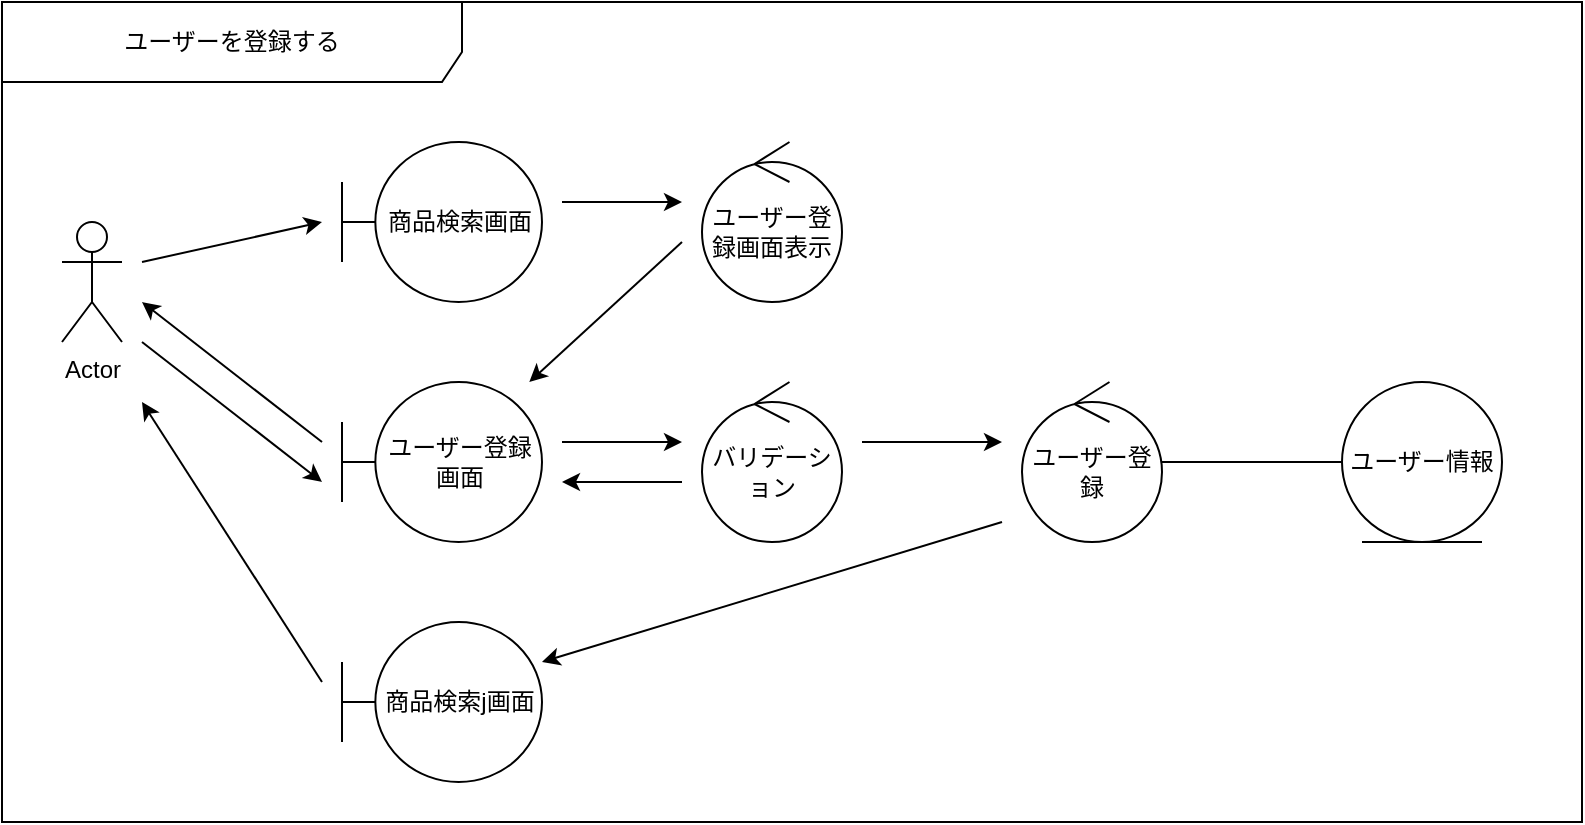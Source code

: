 <mxfile>
    <diagram id="fU0QCh1XGd_s5-mXQd_D" name="ページ1">
        <mxGraphModel dx="979" dy="678" grid="1" gridSize="10" guides="1" tooltips="1" connect="1" arrows="1" fold="1" page="1" pageScale="1" pageWidth="827" pageHeight="1169" math="0" shadow="0">
            <root>
                <mxCell id="0"/>
                <mxCell id="1" parent="0"/>
                <mxCell id="11" value="ユーザーを登録する" style="shape=umlFrame;whiteSpace=wrap;html=1;width=230;height=40;" vertex="1" parent="1">
                    <mxGeometry x="10" y="10" width="790" height="410" as="geometry"/>
                </mxCell>
                <mxCell id="2" value="商品検索画面" style="shape=umlBoundary;whiteSpace=wrap;html=1;" vertex="1" parent="1">
                    <mxGeometry x="180" y="80" width="100" height="80" as="geometry"/>
                </mxCell>
                <mxCell id="3" value="ユーザー登録画面表示" style="ellipse;shape=umlControl;whiteSpace=wrap;html=1;" vertex="1" parent="1">
                    <mxGeometry x="360" y="80" width="70" height="80" as="geometry"/>
                </mxCell>
                <mxCell id="4" value="ユーザー登録画面" style="shape=umlBoundary;whiteSpace=wrap;html=1;" vertex="1" parent="1">
                    <mxGeometry x="180" y="200" width="100" height="80" as="geometry"/>
                </mxCell>
                <mxCell id="5" value="バリデーション" style="ellipse;shape=umlControl;whiteSpace=wrap;html=1;" vertex="1" parent="1">
                    <mxGeometry x="360" y="200" width="70" height="80" as="geometry"/>
                </mxCell>
                <mxCell id="6" value="ユーザー登録" style="ellipse;shape=umlControl;whiteSpace=wrap;html=1;" vertex="1" parent="1">
                    <mxGeometry x="520" y="200" width="70" height="80" as="geometry"/>
                </mxCell>
                <mxCell id="7" value="ユーザー情報" style="ellipse;shape=umlEntity;whiteSpace=wrap;html=1;" vertex="1" parent="1">
                    <mxGeometry x="680" y="200" width="80" height="80" as="geometry"/>
                </mxCell>
                <mxCell id="8" value="商品検索j画面" style="shape=umlBoundary;whiteSpace=wrap;html=1;" vertex="1" parent="1">
                    <mxGeometry x="180" y="320" width="100" height="80" as="geometry"/>
                </mxCell>
                <mxCell id="9" value="Actor" style="shape=umlActor;verticalLabelPosition=bottom;verticalAlign=top;html=1;" vertex="1" parent="1">
                    <mxGeometry x="40" y="120" width="30" height="60" as="geometry"/>
                </mxCell>
                <mxCell id="13" value="" style="endArrow=classic;html=1;" edge="1" parent="1">
                    <mxGeometry width="50" height="50" relative="1" as="geometry">
                        <mxPoint x="80" y="140" as="sourcePoint"/>
                        <mxPoint x="170" y="120" as="targetPoint"/>
                    </mxGeometry>
                </mxCell>
                <mxCell id="14" value="" style="endArrow=classic;html=1;" edge="1" parent="1">
                    <mxGeometry width="50" height="50" relative="1" as="geometry">
                        <mxPoint x="290" y="110" as="sourcePoint"/>
                        <mxPoint x="350" y="110" as="targetPoint"/>
                    </mxGeometry>
                </mxCell>
                <mxCell id="15" value="" style="endArrow=classic;html=1;" edge="1" parent="1" target="4">
                    <mxGeometry width="50" height="50" relative="1" as="geometry">
                        <mxPoint x="350" y="130" as="sourcePoint"/>
                        <mxPoint x="410" y="100" as="targetPoint"/>
                    </mxGeometry>
                </mxCell>
                <mxCell id="16" value="" style="endArrow=classic;html=1;" edge="1" parent="1">
                    <mxGeometry width="50" height="50" relative="1" as="geometry">
                        <mxPoint x="290" y="230" as="sourcePoint"/>
                        <mxPoint x="350" y="230" as="targetPoint"/>
                    </mxGeometry>
                </mxCell>
                <mxCell id="17" value="" style="endArrow=classic;html=1;" edge="1" parent="1">
                    <mxGeometry width="50" height="50" relative="1" as="geometry">
                        <mxPoint x="440" y="230" as="sourcePoint"/>
                        <mxPoint x="510" y="230" as="targetPoint"/>
                    </mxGeometry>
                </mxCell>
                <mxCell id="18" value="" style="endArrow=none;html=1;entryX=0;entryY=0.5;entryDx=0;entryDy=0;" edge="1" parent="1" target="7">
                    <mxGeometry width="50" height="50" relative="1" as="geometry">
                        <mxPoint x="590" y="240" as="sourcePoint"/>
                        <mxPoint x="670" y="240" as="targetPoint"/>
                    </mxGeometry>
                </mxCell>
                <mxCell id="19" value="" style="endArrow=classic;html=1;entryX=1;entryY=0.25;entryDx=0;entryDy=0;entryPerimeter=0;" edge="1" parent="1" target="8">
                    <mxGeometry width="50" height="50" relative="1" as="geometry">
                        <mxPoint x="510" y="270" as="sourcePoint"/>
                        <mxPoint x="520" y="190" as="targetPoint"/>
                    </mxGeometry>
                </mxCell>
                <mxCell id="20" value="" style="endArrow=classic;html=1;" edge="1" parent="1">
                    <mxGeometry width="50" height="50" relative="1" as="geometry">
                        <mxPoint x="80" y="180" as="sourcePoint"/>
                        <mxPoint x="170" y="250" as="targetPoint"/>
                    </mxGeometry>
                </mxCell>
                <mxCell id="21" value="" style="endArrow=classic;html=1;" edge="1" parent="1">
                    <mxGeometry width="50" height="50" relative="1" as="geometry">
                        <mxPoint x="170" y="230" as="sourcePoint"/>
                        <mxPoint x="80" y="160" as="targetPoint"/>
                    </mxGeometry>
                </mxCell>
                <mxCell id="22" value="" style="endArrow=classic;html=1;" edge="1" parent="1">
                    <mxGeometry width="50" height="50" relative="1" as="geometry">
                        <mxPoint x="170" y="350" as="sourcePoint"/>
                        <mxPoint x="80" y="210" as="targetPoint"/>
                    </mxGeometry>
                </mxCell>
                <mxCell id="24" value="" style="endArrow=classic;html=1;" edge="1" parent="1">
                    <mxGeometry width="50" height="50" relative="1" as="geometry">
                        <mxPoint x="350" y="250" as="sourcePoint"/>
                        <mxPoint x="290" y="250" as="targetPoint"/>
                    </mxGeometry>
                </mxCell>
            </root>
        </mxGraphModel>
    </diagram>
</mxfile>